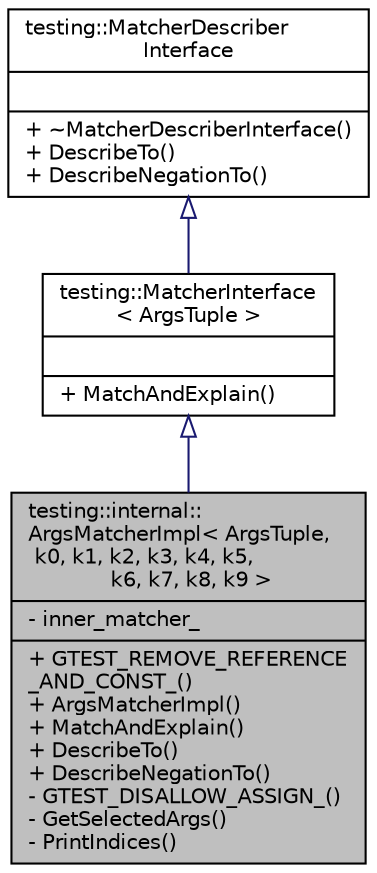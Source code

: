digraph "testing::internal::ArgsMatcherImpl&lt; ArgsTuple, k0, k1, k2, k3, k4, k5, k6, k7, k8, k9 &gt;"
{
  edge [fontname="Helvetica",fontsize="10",labelfontname="Helvetica",labelfontsize="10"];
  node [fontname="Helvetica",fontsize="10",shape=record];
  Node0 [label="{testing::internal::\lArgsMatcherImpl\< ArgsTuple,\l k0, k1, k2, k3, k4, k5,\l k6, k7, k8, k9 \>\n|- inner_matcher_\l|+ GTEST_REMOVE_REFERENCE\l_AND_CONST_()\l+ ArgsMatcherImpl()\l+ MatchAndExplain()\l+ DescribeTo()\l+ DescribeNegationTo()\l- GTEST_DISALLOW_ASSIGN_()\l- GetSelectedArgs()\l- PrintIndices()\l}",height=0.2,width=0.4,color="black", fillcolor="grey75", style="filled", fontcolor="black"];
  Node1 -> Node0 [dir="back",color="midnightblue",fontsize="10",style="solid",arrowtail="onormal",fontname="Helvetica"];
  Node1 [label="{testing::MatcherInterface\l\< ArgsTuple \>\n||+ MatchAndExplain()\l}",height=0.2,width=0.4,color="black", fillcolor="white", style="filled",URL="$d3/d16/classtesting_1_1_matcher_interface.html"];
  Node2 -> Node1 [dir="back",color="midnightblue",fontsize="10",style="solid",arrowtail="onormal",fontname="Helvetica"];
  Node2 [label="{testing::MatcherDescriber\lInterface\n||+ ~MatcherDescriberInterface()\l+ DescribeTo()\l+ DescribeNegationTo()\l}",height=0.2,width=0.4,color="black", fillcolor="white", style="filled",URL="$de/d2a/classtesting_1_1_matcher_describer_interface.html"];
}
